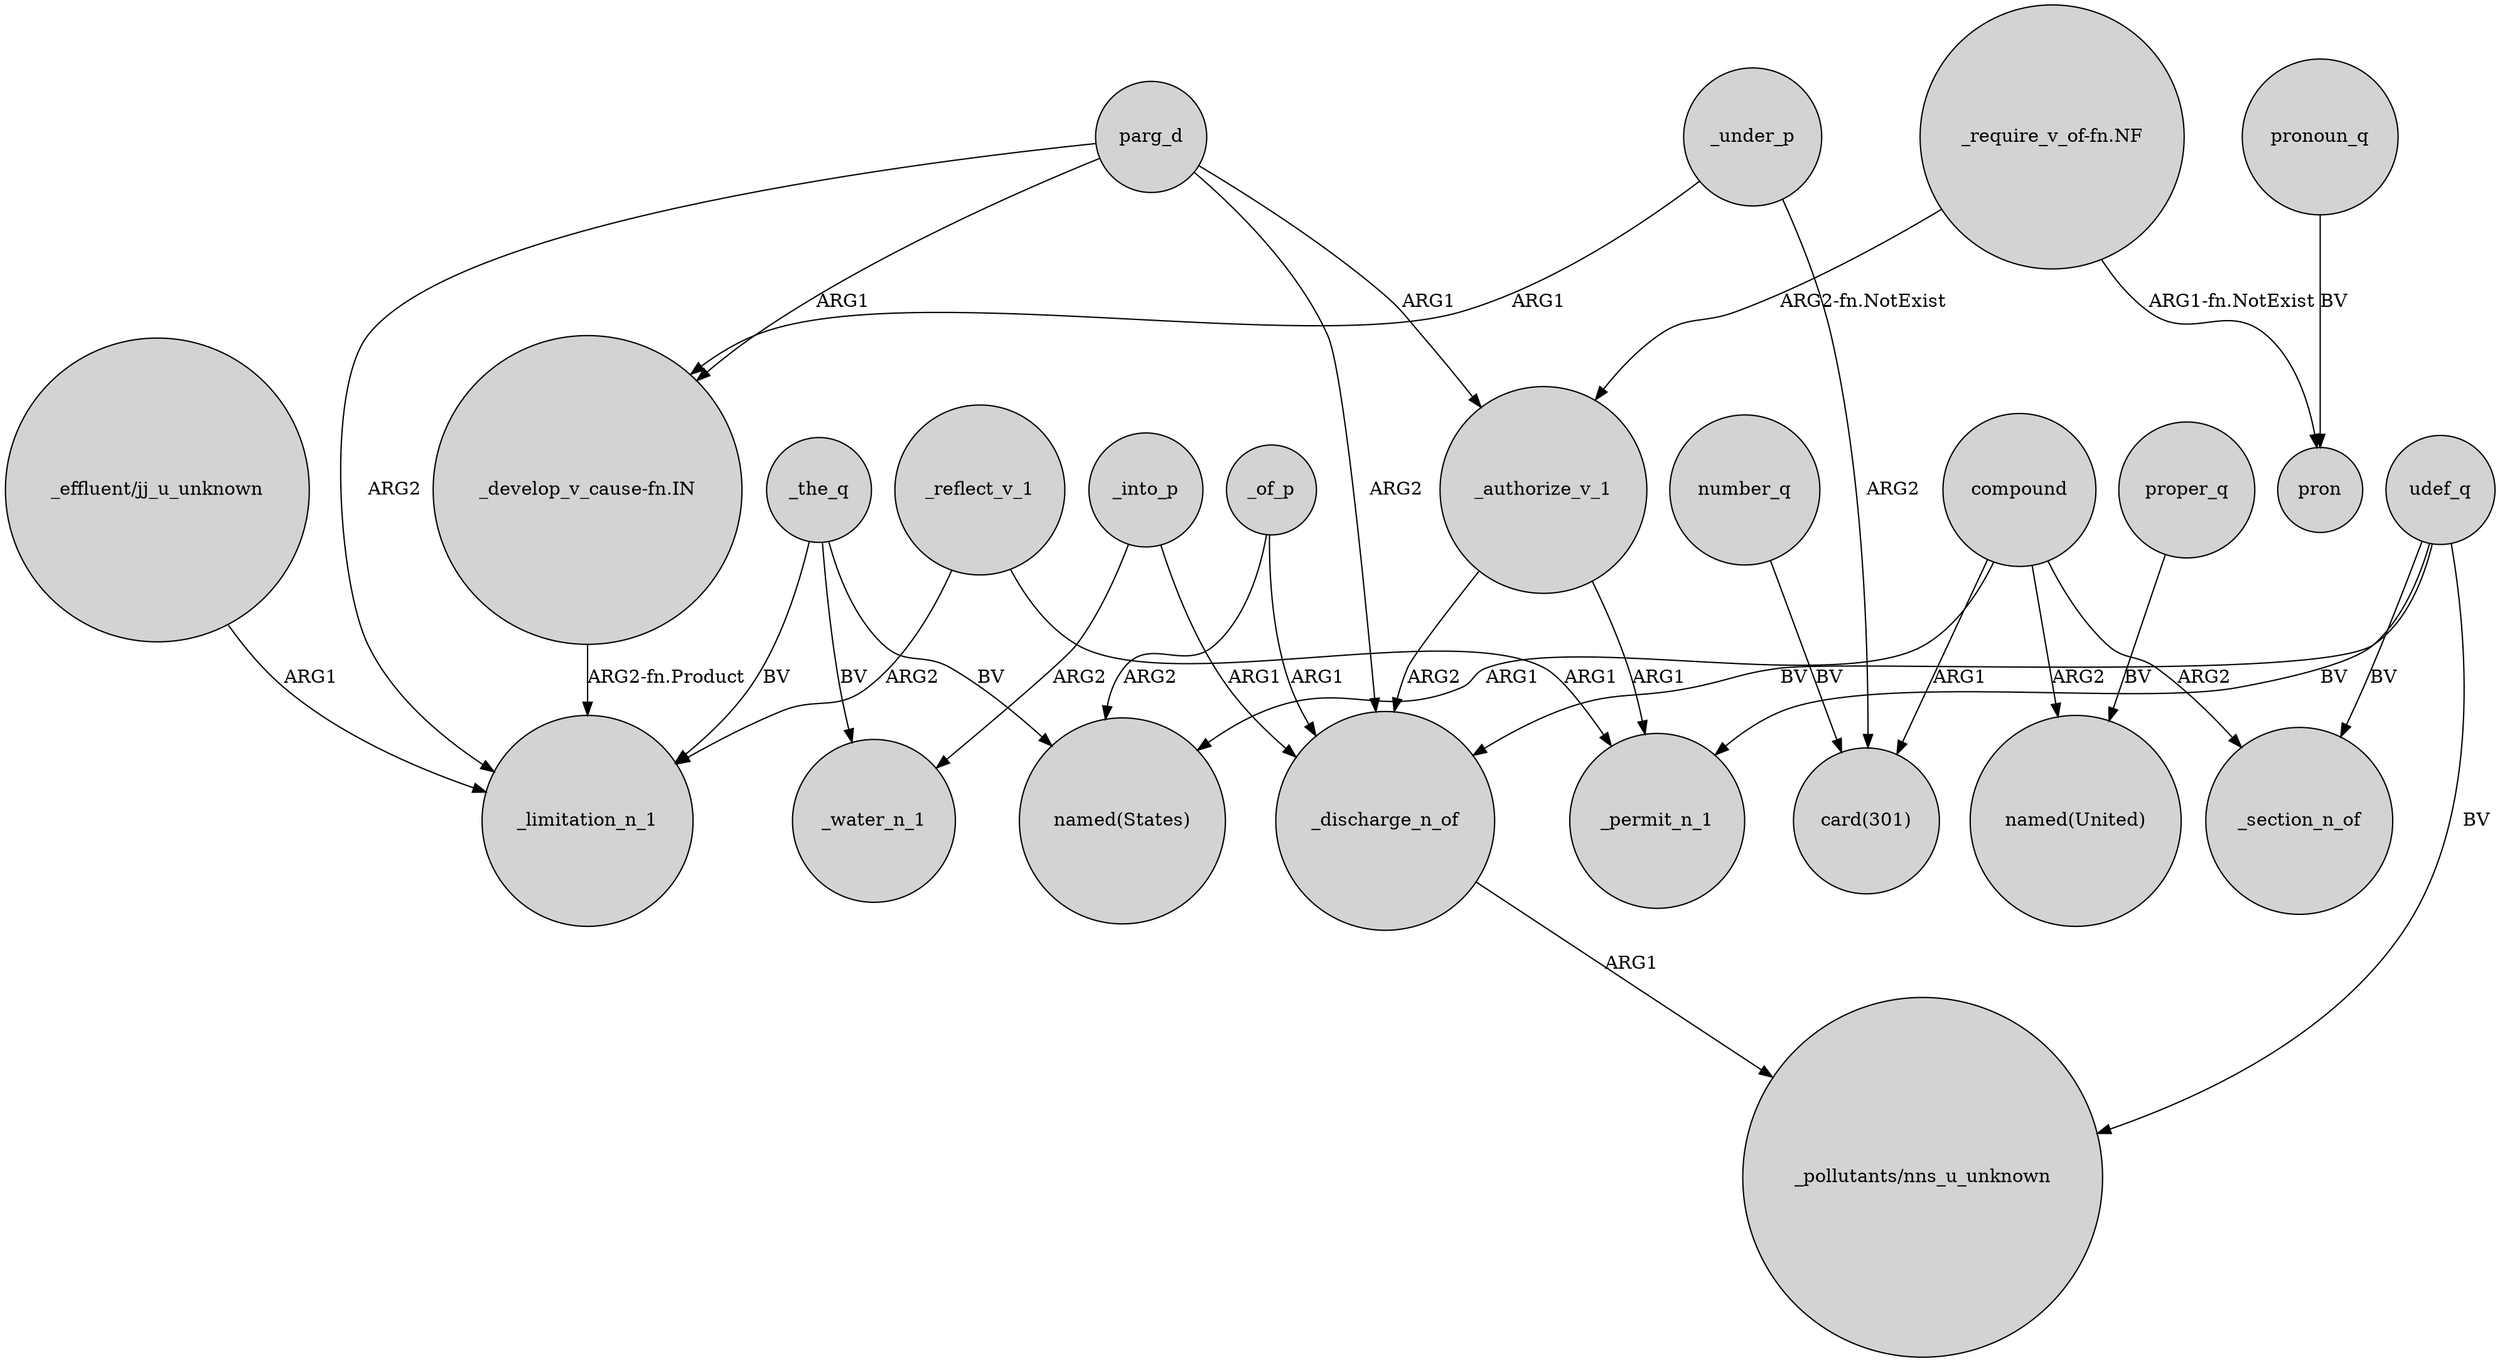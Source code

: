digraph {
	node [shape=circle style=filled]
	_into_p -> _water_n_1 [label=ARG2]
	"_develop_v_cause-fn.IN" -> _limitation_n_1 [label="ARG2-fn.Product"]
	_authorize_v_1 -> _discharge_n_of [label=ARG2]
	_under_p -> "card(301)" [label=ARG2]
	_of_p -> "named(States)" [label=ARG2]
	_the_q -> _water_n_1 [label=BV]
	_reflect_v_1 -> _permit_n_1 [label=ARG1]
	"_require_v_of-fn.NF" -> _authorize_v_1 [label="ARG2-fn.NotExist"]
	_the_q -> "named(States)" [label=BV]
	"_effluent/jj_u_unknown" -> _limitation_n_1 [label=ARG1]
	_the_q -> _limitation_n_1 [label=BV]
	udef_q -> _permit_n_1 [label=BV]
	pronoun_q -> pron [label=BV]
	compound -> "card(301)" [label=ARG1]
	_authorize_v_1 -> _permit_n_1 [label=ARG1]
	parg_d -> _authorize_v_1 [label=ARG1]
	_reflect_v_1 -> _limitation_n_1 [label=ARG2]
	_of_p -> _discharge_n_of [label=ARG1]
	compound -> "named(States)" [label=ARG1]
	proper_q -> "named(United)" [label=BV]
	parg_d -> "_develop_v_cause-fn.IN" [label=ARG1]
	_discharge_n_of -> "_pollutants/nns_u_unknown" [label=ARG1]
	parg_d -> _discharge_n_of [label=ARG2]
	"_require_v_of-fn.NF" -> pron [label="ARG1-fn.NotExist"]
	parg_d -> _limitation_n_1 [label=ARG2]
	udef_q -> "_pollutants/nns_u_unknown" [label=BV]
	compound -> _section_n_of [label=ARG2]
	compound -> "named(United)" [label=ARG2]
	udef_q -> _discharge_n_of [label=BV]
	_under_p -> "_develop_v_cause-fn.IN" [label=ARG1]
	udef_q -> _section_n_of [label=BV]
	_into_p -> _discharge_n_of [label=ARG1]
	number_q -> "card(301)" [label=BV]
}
